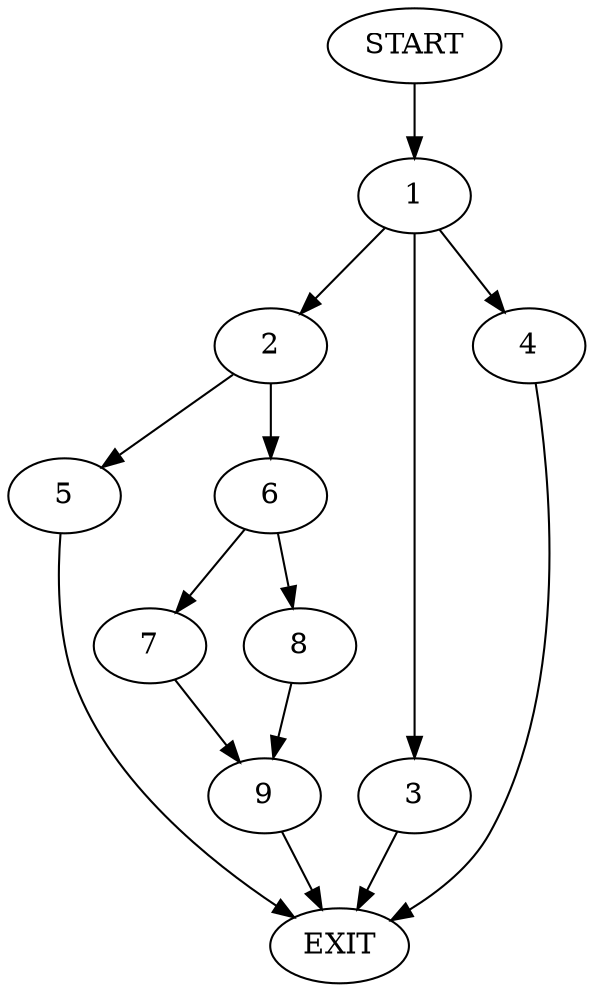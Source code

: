 digraph {
0 [label="START"]
10 [label="EXIT"]
0 -> 1
1 -> 2
1 -> 3
1 -> 4
2 -> 5
2 -> 6
4 -> 10
3 -> 10
5 -> 10
6 -> 7
6 -> 8
8 -> 9
7 -> 9
9 -> 10
}
